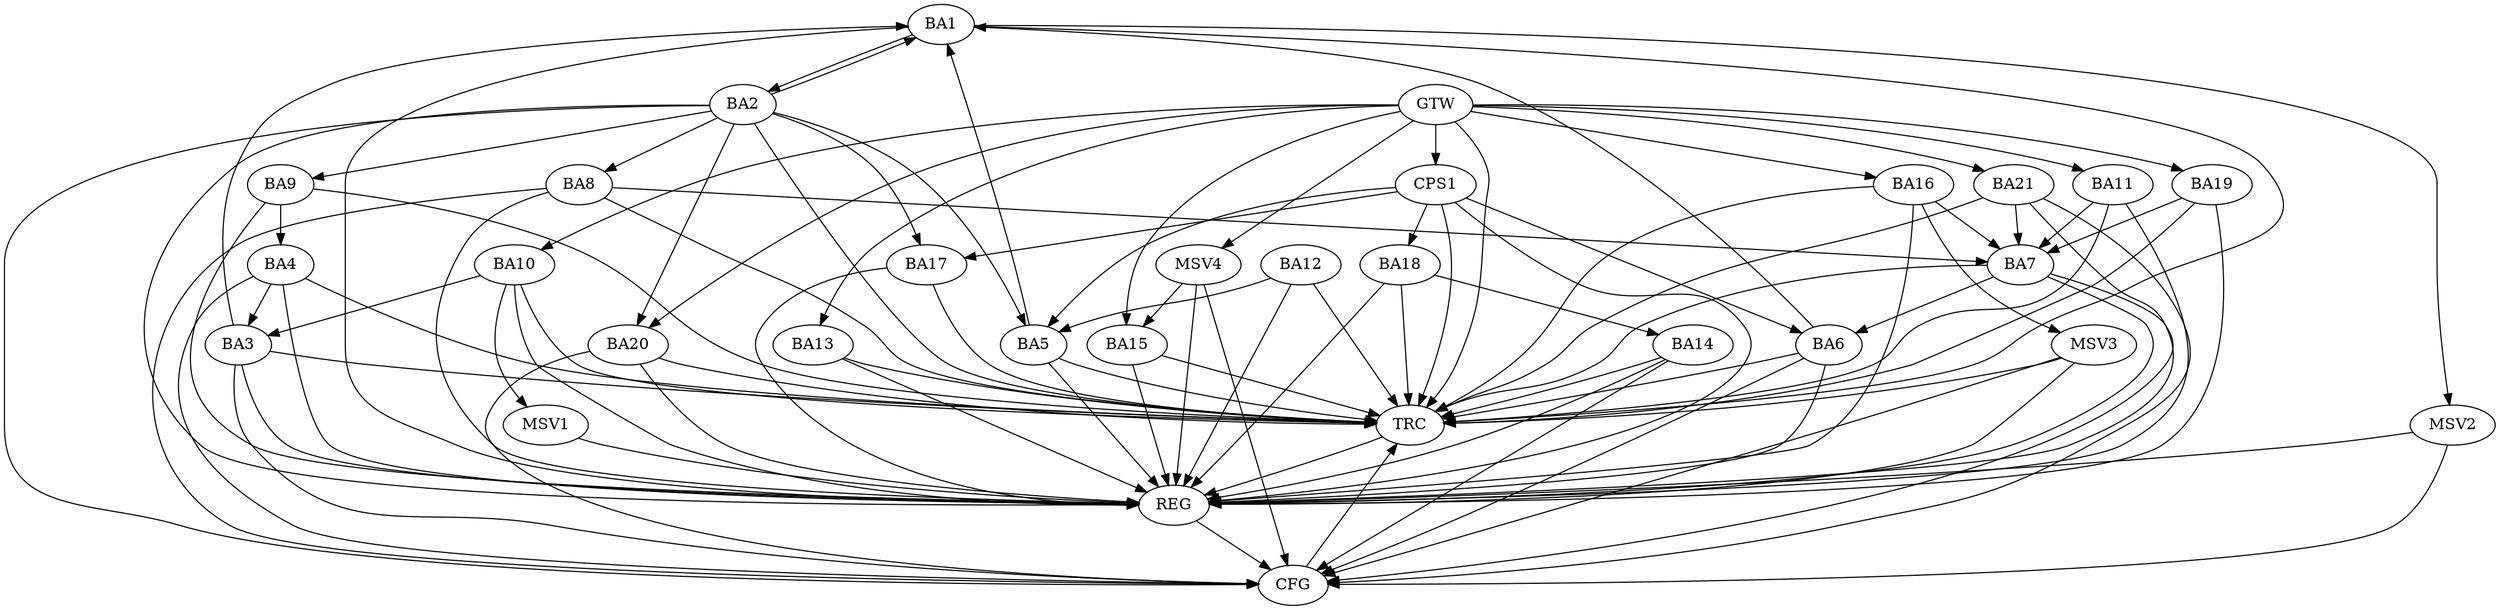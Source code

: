 strict digraph G {
  BA1 [ label="BA1" ];
  BA2 [ label="BA2" ];
  BA3 [ label="BA3" ];
  BA4 [ label="BA4" ];
  BA5 [ label="BA5" ];
  BA6 [ label="BA6" ];
  BA7 [ label="BA7" ];
  BA8 [ label="BA8" ];
  BA9 [ label="BA9" ];
  BA10 [ label="BA10" ];
  BA11 [ label="BA11" ];
  BA12 [ label="BA12" ];
  BA13 [ label="BA13" ];
  BA14 [ label="BA14" ];
  BA15 [ label="BA15" ];
  BA16 [ label="BA16" ];
  BA17 [ label="BA17" ];
  BA18 [ label="BA18" ];
  BA19 [ label="BA19" ];
  BA20 [ label="BA20" ];
  BA21 [ label="BA21" ];
  CPS1 [ label="CPS1" ];
  GTW [ label="GTW" ];
  REG [ label="REG" ];
  CFG [ label="CFG" ];
  TRC [ label="TRC" ];
  MSV1 [ label="MSV1" ];
  MSV2 [ label="MSV2" ];
  MSV3 [ label="MSV3" ];
  MSV4 [ label="MSV4" ];
  BA1 -> BA2;
  BA2 -> BA1;
  BA3 -> BA1;
  BA4 -> BA3;
  BA5 -> BA1;
  BA6 -> BA1;
  BA7 -> BA6;
  BA8 -> BA7;
  BA9 -> BA4;
  BA10 -> BA3;
  BA11 -> BA7;
  BA12 -> BA5;
  BA16 -> BA7;
  BA18 -> BA14;
  BA19 -> BA7;
  BA21 -> BA7;
  CPS1 -> BA18;
  CPS1 -> BA17;
  CPS1 -> BA5;
  CPS1 -> BA6;
  GTW -> BA10;
  GTW -> BA11;
  GTW -> BA13;
  GTW -> BA15;
  GTW -> BA16;
  GTW -> BA19;
  GTW -> BA20;
  GTW -> BA21;
  GTW -> CPS1;
  BA1 -> REG;
  BA2 -> REG;
  BA3 -> REG;
  BA4 -> REG;
  BA5 -> REG;
  BA6 -> REG;
  BA7 -> REG;
  BA8 -> REG;
  BA9 -> REG;
  BA10 -> REG;
  BA11 -> REG;
  BA12 -> REG;
  BA13 -> REG;
  BA14 -> REG;
  BA15 -> REG;
  BA16 -> REG;
  BA17 -> REG;
  BA18 -> REG;
  BA19 -> REG;
  BA20 -> REG;
  BA21 -> REG;
  CPS1 -> REG;
  BA14 -> CFG;
  BA21 -> CFG;
  BA7 -> CFG;
  BA8 -> CFG;
  BA20 -> CFG;
  BA4 -> CFG;
  BA3 -> CFG;
  BA6 -> CFG;
  BA2 -> CFG;
  REG -> CFG;
  BA1 -> TRC;
  BA2 -> TRC;
  BA3 -> TRC;
  BA4 -> TRC;
  BA5 -> TRC;
  BA6 -> TRC;
  BA7 -> TRC;
  BA8 -> TRC;
  BA9 -> TRC;
  BA10 -> TRC;
  BA11 -> TRC;
  BA12 -> TRC;
  BA13 -> TRC;
  BA14 -> TRC;
  BA15 -> TRC;
  BA16 -> TRC;
  BA17 -> TRC;
  BA18 -> TRC;
  BA19 -> TRC;
  BA20 -> TRC;
  BA21 -> TRC;
  CPS1 -> TRC;
  GTW -> TRC;
  CFG -> TRC;
  TRC -> REG;
  BA2 -> BA5;
  BA2 -> BA8;
  BA2 -> BA9;
  BA2 -> BA20;
  BA2 -> BA17;
  BA10 -> MSV1;
  MSV1 -> REG;
  BA1 -> MSV2;
  MSV2 -> REG;
  MSV2 -> CFG;
  BA16 -> MSV3;
  MSV3 -> REG;
  MSV3 -> TRC;
  MSV3 -> CFG;
  MSV4 -> BA15;
  GTW -> MSV4;
  MSV4 -> REG;
  MSV4 -> CFG;
}
